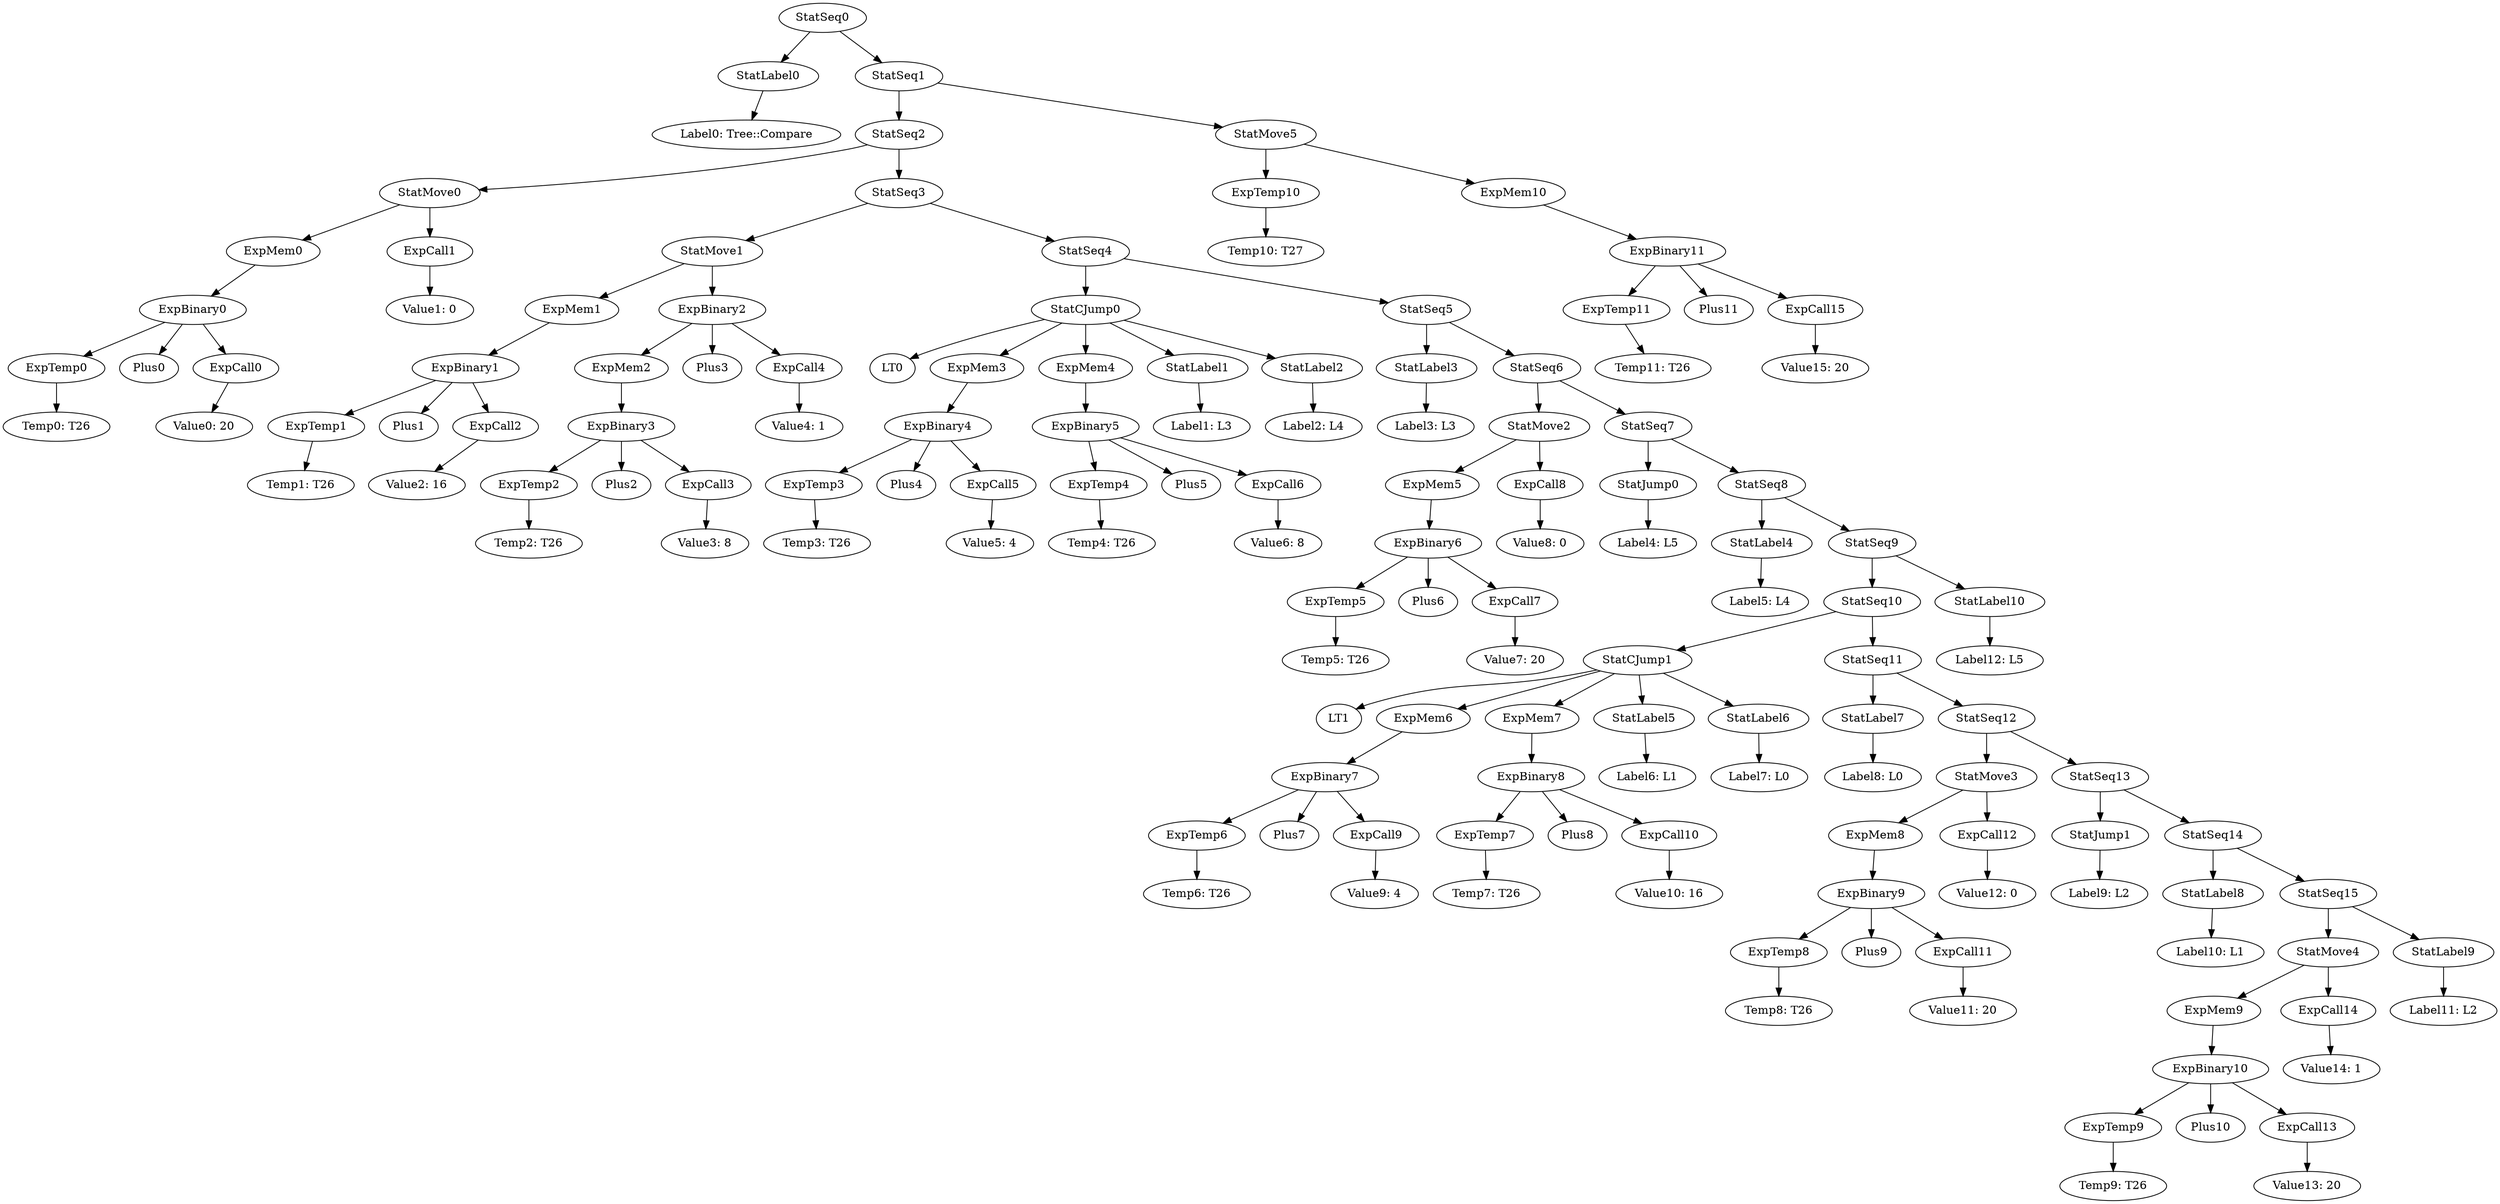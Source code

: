 digraph {
	ordering = out;
	ExpMem10 -> ExpBinary11;
	ExpCall15 -> "Value15: 20";
	StatMove5 -> ExpTemp10;
	StatMove5 -> ExpMem10;
	ExpTemp10 -> "Temp10: T27";
	StatLabel10 -> "Label12: L5";
	ExpCall14 -> "Value14: 1";
	StatMove4 -> ExpMem9;
	StatMove4 -> ExpCall14;
	ExpBinary10 -> ExpTemp9;
	ExpBinary10 -> Plus10;
	ExpBinary10 -> ExpCall13;
	StatJump1 -> "Label9: L2";
	StatSeq12 -> StatMove3;
	StatSeq12 -> StatSeq13;
	ExpCall12 -> "Value12: 0";
	StatMove3 -> ExpMem8;
	StatMove3 -> ExpCall12;
	StatSeq1 -> StatSeq2;
	StatSeq1 -> StatMove5;
	ExpMem8 -> ExpBinary9;
	ExpCall11 -> "Value11: 20";
	ExpTemp9 -> "Temp9: T26";
	ExpBinary9 -> ExpTemp8;
	ExpBinary9 -> Plus9;
	ExpBinary9 -> ExpCall11;
	StatSeq14 -> StatLabel8;
	StatSeq14 -> StatSeq15;
	StatSeq10 -> StatCJump1;
	StatSeq10 -> StatSeq11;
	StatLabel6 -> "Label7: L0";
	ExpCall10 -> "Value10: 16";
	ExpBinary8 -> ExpTemp7;
	ExpBinary8 -> Plus8;
	ExpBinary8 -> ExpCall10;
	ExpMem6 -> ExpBinary7;
	ExpCall9 -> "Value9: 4";
	ExpCall13 -> "Value13: 20";
	ExpTemp8 -> "Temp8: T26";
	ExpBinary7 -> ExpTemp6;
	ExpBinary7 -> Plus7;
	ExpBinary7 -> ExpCall9;
	ExpTemp6 -> "Temp6: T26";
	StatCJump1 -> LT1;
	StatCJump1 -> ExpMem6;
	StatCJump1 -> ExpMem7;
	StatCJump1 -> StatLabel5;
	StatCJump1 -> StatLabel6;
	StatCJump0 -> LT0;
	StatCJump0 -> ExpMem3;
	StatCJump0 -> ExpMem4;
	StatCJump0 -> StatLabel1;
	StatCJump0 -> StatLabel2;
	StatSeq13 -> StatJump1;
	StatSeq13 -> StatSeq14;
	StatMove1 -> ExpMem1;
	StatMove1 -> ExpBinary2;
	ExpCall5 -> "Value5: 4";
	ExpTemp2 -> "Temp2: T26";
	ExpMem9 -> ExpBinary10;
	ExpMem1 -> ExpBinary1;
	ExpBinary0 -> ExpTemp0;
	ExpBinary0 -> Plus0;
	ExpBinary0 -> ExpCall0;
	ExpMem4 -> ExpBinary5;
	StatSeq15 -> StatMove4;
	StatSeq15 -> StatLabel9;
	ExpMem7 -> ExpBinary8;
	StatSeq3 -> StatMove1;
	StatSeq3 -> StatSeq4;
	ExpCall2 -> "Value2: 16";
	ExpCall7 -> "Value7: 20";
	StatMove0 -> ExpMem0;
	StatMove0 -> ExpCall1;
	ExpMem2 -> ExpBinary3;
	StatSeq9 -> StatSeq10;
	StatSeq9 -> StatLabel10;
	ExpCall0 -> "Value0: 20";
	StatLabel1 -> "Label1: L3";
	StatSeq4 -> StatCJump0;
	StatSeq4 -> StatSeq5;
	ExpCall1 -> "Value1: 0";
	StatJump0 -> "Label4: L5";
	ExpBinary3 -> ExpTemp2;
	ExpBinary3 -> Plus2;
	ExpBinary3 -> ExpCall3;
	ExpTemp7 -> "Temp7: T26";
	ExpTemp0 -> "Temp0: T26";
	StatLabel9 -> "Label11: L2";
	StatSeq5 -> StatLabel3;
	StatSeq5 -> StatSeq6;
	StatLabel4 -> "Label5: L4";
	ExpTemp11 -> "Temp11: T26";
	StatSeq0 -> StatLabel0;
	StatSeq0 -> StatSeq1;
	ExpTemp1 -> "Temp1: T26";
	StatLabel5 -> "Label6: L1";
	ExpTemp5 -> "Temp5: T26";
	StatSeq7 -> StatJump0;
	StatSeq7 -> StatSeq8;
	ExpMem5 -> ExpBinary6;
	StatLabel0 -> "Label0: Tree::Compare";
	ExpBinary2 -> ExpMem2;
	ExpBinary2 -> Plus3;
	ExpBinary2 -> ExpCall4;
	ExpCall3 -> "Value3: 8";
	ExpBinary1 -> ExpTemp1;
	ExpBinary1 -> Plus1;
	ExpBinary1 -> ExpCall2;
	ExpCall8 -> "Value8: 0";
	ExpMem0 -> ExpBinary0;
	ExpBinary6 -> ExpTemp5;
	ExpBinary6 -> Plus6;
	ExpBinary6 -> ExpCall7;
	StatSeq2 -> StatMove0;
	StatSeq2 -> StatSeq3;
	StatLabel8 -> "Label10: L1";
	StatSeq6 -> StatMove2;
	StatSeq6 -> StatSeq7;
	ExpTemp3 -> "Temp3: T26";
	StatSeq8 -> StatLabel4;
	StatSeq8 -> StatSeq9;
	StatLabel7 -> "Label8: L0";
	ExpBinary4 -> ExpTemp3;
	ExpBinary4 -> Plus4;
	ExpBinary4 -> ExpCall5;
	ExpCall6 -> "Value6: 8";
	ExpMem3 -> ExpBinary4;
	ExpTemp4 -> "Temp4: T26";
	ExpBinary11 -> ExpTemp11;
	ExpBinary11 -> Plus11;
	ExpBinary11 -> ExpCall15;
	StatSeq11 -> StatLabel7;
	StatSeq11 -> StatSeq12;
	ExpBinary5 -> ExpTemp4;
	ExpBinary5 -> Plus5;
	ExpBinary5 -> ExpCall6;
	ExpCall4 -> "Value4: 1";
	StatLabel2 -> "Label2: L4";
	StatLabel3 -> "Label3: L3";
	StatMove2 -> ExpMem5;
	StatMove2 -> ExpCall8;
}

